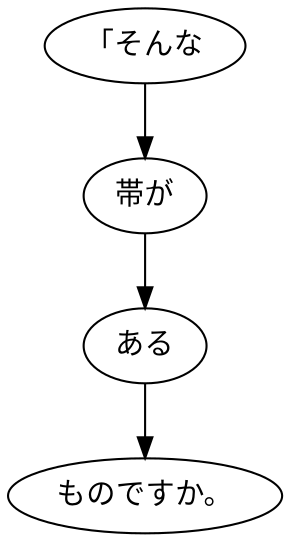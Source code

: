 digraph graph2907 {
	node0 [label="「そんな"];
	node1 [label="帯が"];
	node2 [label="ある"];
	node3 [label="ものですか。"];
	node0 -> node1;
	node1 -> node2;
	node2 -> node3;
}
